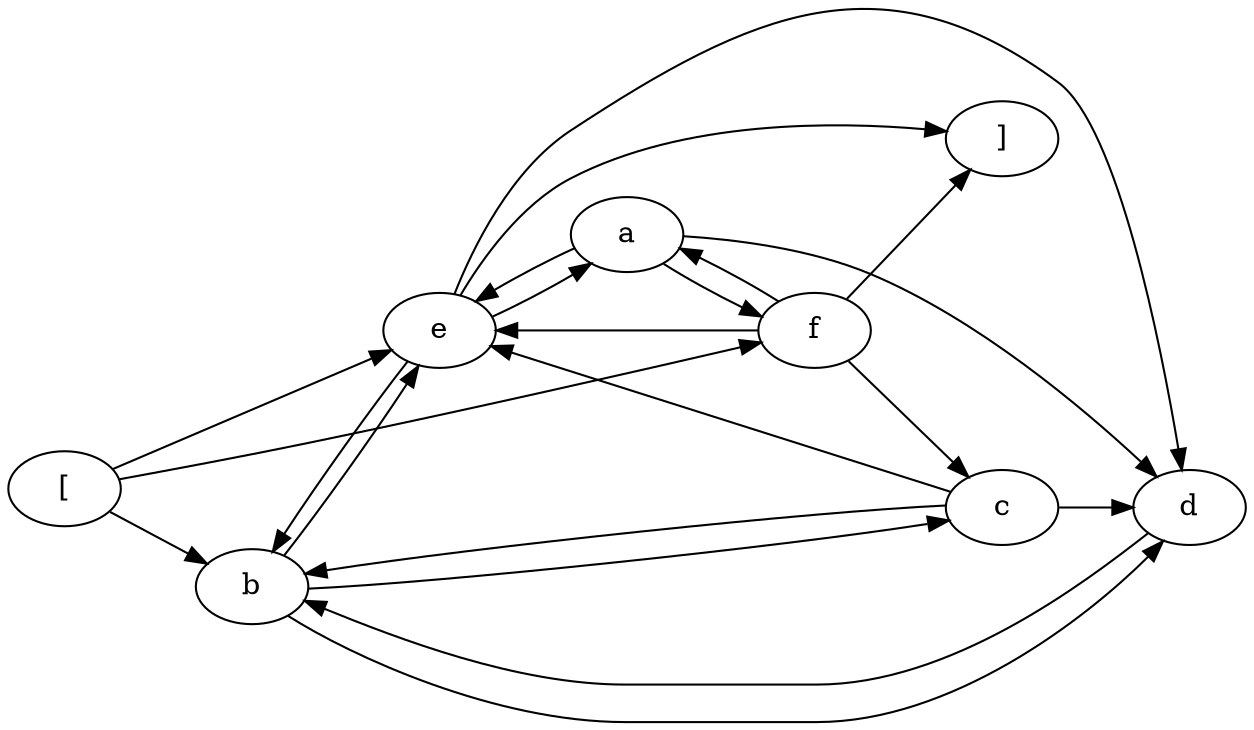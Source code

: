 digraph G {
rankdir = LR
label = "";
esg0_vertex0 -> esg0_vertex2;
esg0_vertex0 -> esg0_vertex5;
esg0_vertex0 -> esg0_vertex6;
esg0_vertex5 -> esg0_vertex7;
esg0_vertex6 -> esg0_vertex7;
esg0_vertex1 -> esg0_vertex4;
esg0_vertex1 -> esg0_vertex5;
esg0_vertex1 -> esg0_vertex6;
esg0_vertex2 -> esg0_vertex3;
esg0_vertex2 -> esg0_vertex4;
esg0_vertex2 -> esg0_vertex5;
esg0_vertex3 -> esg0_vertex2;
esg0_vertex3 -> esg0_vertex4;
esg0_vertex3 -> esg0_vertex5;
esg0_vertex4 -> esg0_vertex2;
esg0_vertex5 -> esg0_vertex1;
esg0_vertex5 -> esg0_vertex2;
esg0_vertex5 -> esg0_vertex4;
esg0_vertex6 -> esg0_vertex1;
esg0_vertex6 -> esg0_vertex3;
esg0_vertex6 -> esg0_vertex5;
esg0_vertex0 [label = "["]
esg0_vertex2 [label = "b"]
esg0_vertex5 [label = "e"]
esg0_vertex6 [label = "f"]
esg0_vertex7 [label = "]"]
esg0_vertex1 [label = "a"]
esg0_vertex4 [label = "d"]
esg0_vertex3 [label = "c"]
}
